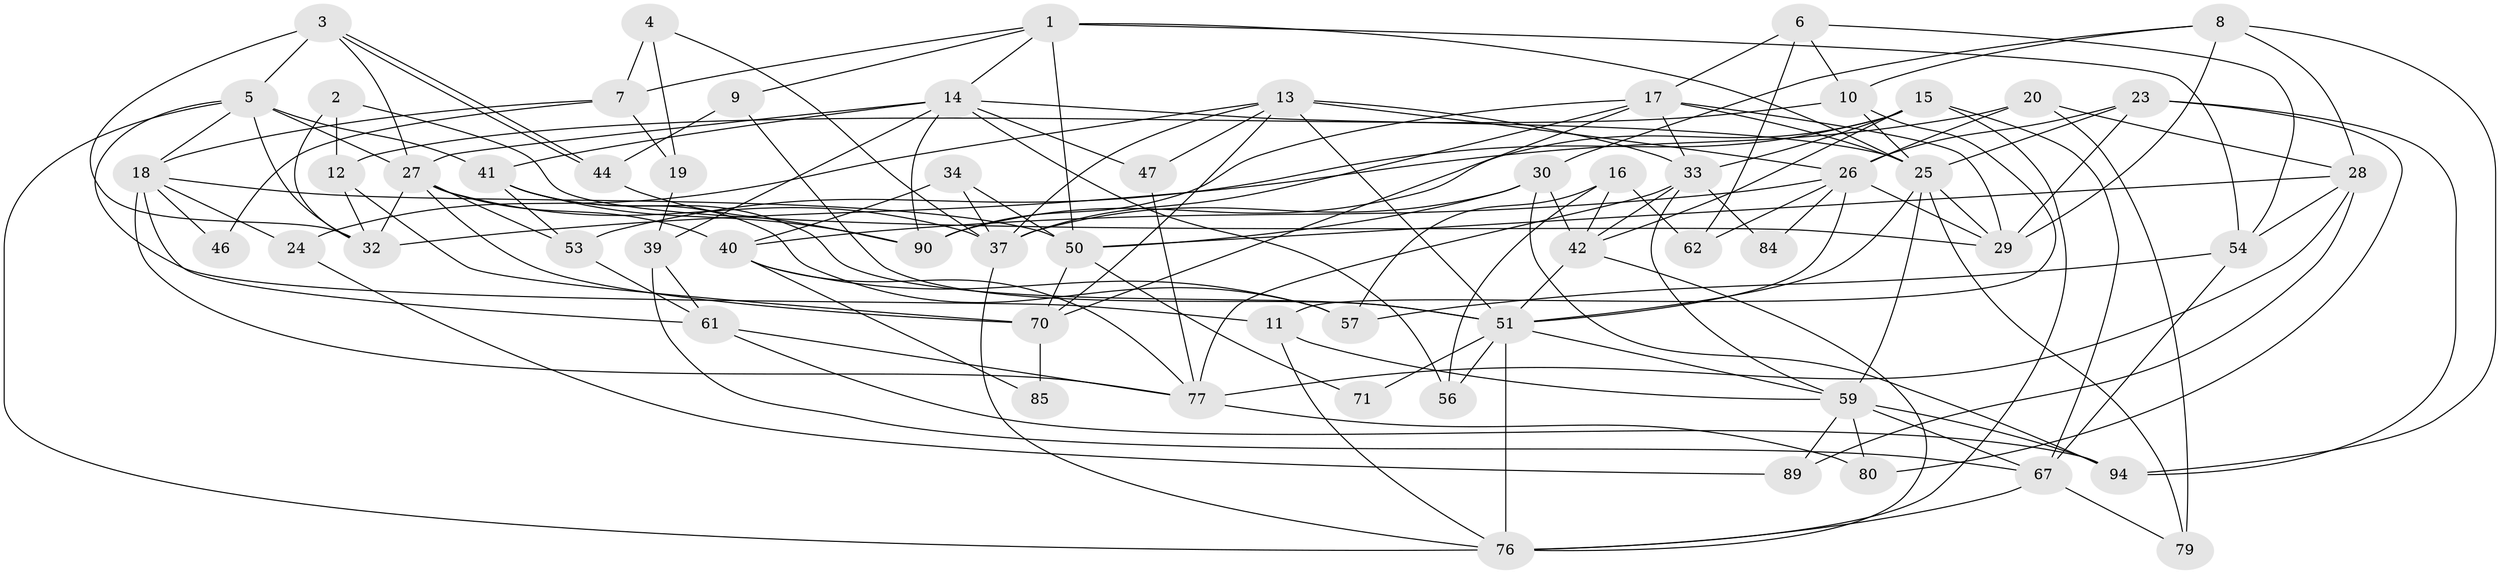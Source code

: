 // original degree distribution, {3: 0.29, 2: 0.13, 5: 0.17, 4: 0.23, 6: 0.16, 7: 0.02}
// Generated by graph-tools (version 1.1) at 2025/11/02/21/25 10:11:14]
// undirected, 60 vertices, 152 edges
graph export_dot {
graph [start="1"]
  node [color=gray90,style=filled];
  1 [super="+22"];
  2 [super="+86"];
  3 [super="+82"];
  4;
  5 [super="+83"];
  6 [super="+88"];
  7 [super="+52"];
  8;
  9;
  10 [super="+43"];
  11 [super="+63"];
  12;
  13 [super="+48"];
  14 [super="+21"];
  15 [super="+36"];
  16;
  17 [super="+60"];
  18 [super="+49"];
  19;
  20;
  23 [super="+58"];
  24 [super="+45"];
  25 [super="+35"];
  26 [super="+31"];
  27 [super="+55"];
  28 [super="+91"];
  29 [super="+38"];
  30;
  32 [super="+69"];
  33 [super="+81"];
  34;
  37 [super="+93"];
  39;
  40 [super="+78"];
  41 [super="+100"];
  42 [super="+64"];
  44 [super="+75"];
  46;
  47;
  50 [super="+98"];
  51 [super="+97"];
  53 [super="+72"];
  54 [super="+99"];
  56;
  57 [super="+65"];
  59 [super="+74"];
  61 [super="+68"];
  62 [super="+66"];
  67;
  70 [super="+73"];
  71;
  76 [super="+87"];
  77 [super="+95"];
  79;
  80;
  84;
  85;
  89;
  90 [super="+92"];
  94 [super="+96"];
  1 -- 9;
  1 -- 50 [weight=2];
  1 -- 54;
  1 -- 7;
  1 -- 25;
  1 -- 14;
  2 -- 12;
  2 -- 32;
  2 -- 29;
  3 -- 44;
  3 -- 44;
  3 -- 5 [weight=2];
  3 -- 32;
  3 -- 27;
  4 -- 37;
  4 -- 7 [weight=2];
  4 -- 19;
  5 -- 18;
  5 -- 32;
  5 -- 41;
  5 -- 76;
  5 -- 27;
  5 -- 11;
  6 -- 17;
  6 -- 62;
  6 -- 10;
  6 -- 54;
  7 -- 46;
  7 -- 18;
  7 -- 19;
  8 -- 29;
  8 -- 30;
  8 -- 28;
  8 -- 10;
  8 -- 94;
  9 -- 51;
  9 -- 44;
  10 -- 12;
  10 -- 25;
  10 -- 11;
  11 -- 76;
  11 -- 59;
  12 -- 32;
  12 -- 70;
  13 -- 26;
  13 -- 47;
  13 -- 51;
  13 -- 37;
  13 -- 33;
  13 -- 70 [weight=2];
  13 -- 24;
  14 -- 39;
  14 -- 47;
  14 -- 56;
  14 -- 25;
  14 -- 41;
  14 -- 90;
  14 -- 27;
  15 -- 67;
  15 -- 33;
  15 -- 42;
  15 -- 90;
  15 -- 76;
  15 -- 53;
  16 -- 56;
  16 -- 62;
  16 -- 57;
  16 -- 42;
  17 -- 25;
  17 -- 37;
  17 -- 90;
  17 -- 29;
  17 -- 70;
  17 -- 33;
  18 -- 50;
  18 -- 24;
  18 -- 61;
  18 -- 46;
  18 -- 77;
  19 -- 39;
  20 -- 79;
  20 -- 28;
  20 -- 32;
  20 -- 26;
  23 -- 80;
  23 -- 29;
  23 -- 25;
  23 -- 94;
  23 -- 26;
  24 -- 89;
  25 -- 51;
  25 -- 79;
  25 -- 29;
  25 -- 59;
  26 -- 29;
  26 -- 51;
  26 -- 84;
  26 -- 40;
  26 -- 62;
  27 -- 70;
  27 -- 32;
  27 -- 40;
  27 -- 53;
  27 -- 37;
  28 -- 77 [weight=2];
  28 -- 89;
  28 -- 50;
  28 -- 54;
  30 -- 50;
  30 -- 37;
  30 -- 42;
  30 -- 94;
  33 -- 84;
  33 -- 59;
  33 -- 42;
  33 -- 77;
  34 -- 40;
  34 -- 37;
  34 -- 50;
  37 -- 76;
  39 -- 67;
  39 -- 61;
  40 -- 85;
  40 -- 57;
  40 -- 77;
  41 -- 90;
  41 -- 51;
  41 -- 53;
  41 -- 57;
  42 -- 51;
  42 -- 76;
  44 -- 90;
  47 -- 77;
  50 -- 70;
  50 -- 71;
  51 -- 59;
  51 -- 71;
  51 -- 56;
  51 -- 76;
  53 -- 61;
  54 -- 67;
  54 -- 57;
  59 -- 80;
  59 -- 67;
  59 -- 89;
  59 -- 94;
  61 -- 94;
  61 -- 77;
  67 -- 79;
  67 -- 76;
  70 -- 85;
  77 -- 80;
}
